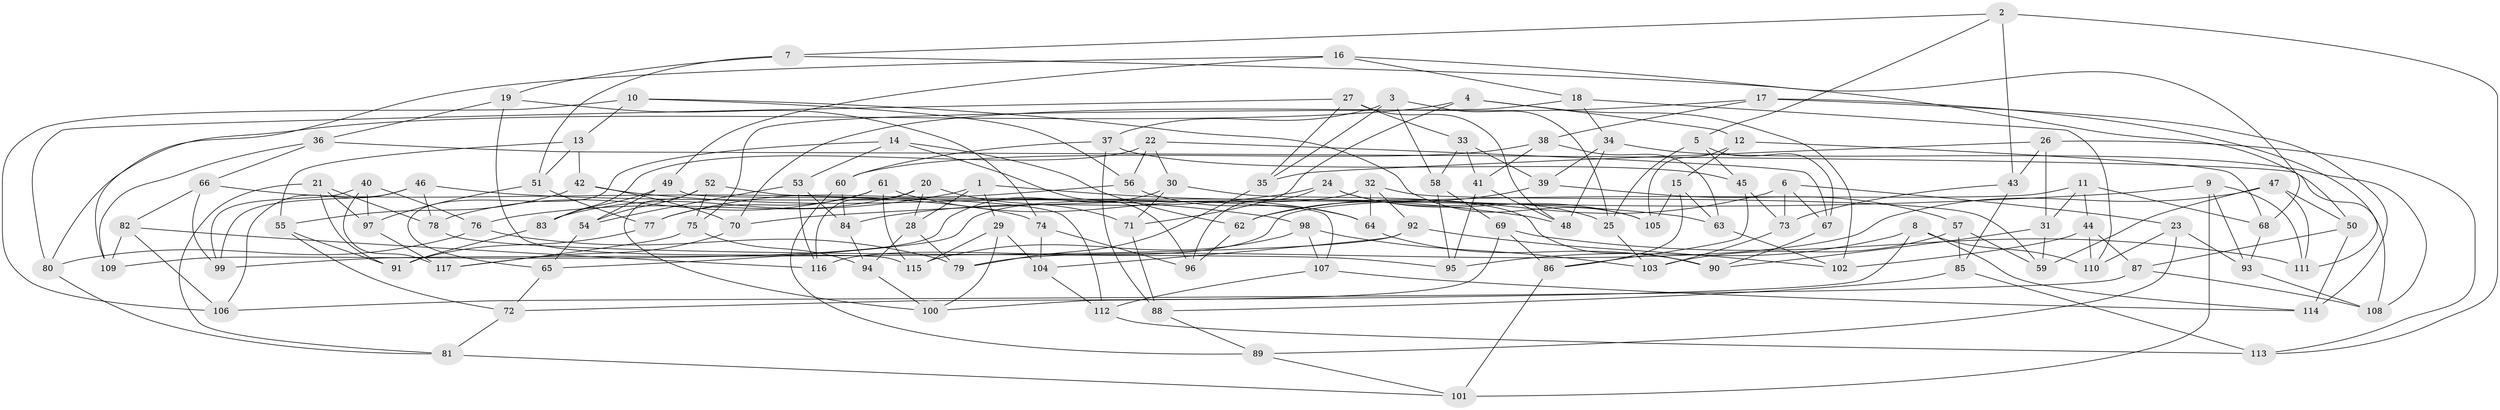// coarse degree distribution, {10: 0.012345679012345678, 8: 0.06172839506172839, 4: 0.6790123456790124, 7: 0.037037037037037035, 6: 0.14814814814814814, 3: 0.024691358024691357, 9: 0.012345679012345678, 5: 0.024691358024691357}
// Generated by graph-tools (version 1.1) at 2025/20/03/04/25 18:20:35]
// undirected, 117 vertices, 234 edges
graph export_dot {
graph [start="1"]
  node [color=gray90,style=filled];
  1;
  2;
  3;
  4;
  5;
  6;
  7;
  8;
  9;
  10;
  11;
  12;
  13;
  14;
  15;
  16;
  17;
  18;
  19;
  20;
  21;
  22;
  23;
  24;
  25;
  26;
  27;
  28;
  29;
  30;
  31;
  32;
  33;
  34;
  35;
  36;
  37;
  38;
  39;
  40;
  41;
  42;
  43;
  44;
  45;
  46;
  47;
  48;
  49;
  50;
  51;
  52;
  53;
  54;
  55;
  56;
  57;
  58;
  59;
  60;
  61;
  62;
  63;
  64;
  65;
  66;
  67;
  68;
  69;
  70;
  71;
  72;
  73;
  74;
  75;
  76;
  77;
  78;
  79;
  80;
  81;
  82;
  83;
  84;
  85;
  86;
  87;
  88;
  89;
  90;
  91;
  92;
  93;
  94;
  95;
  96;
  97;
  98;
  99;
  100;
  101;
  102;
  103;
  104;
  105;
  106;
  107;
  108;
  109;
  110;
  111;
  112;
  113;
  114;
  115;
  116;
  117;
  1 -- 28;
  1 -- 48;
  1 -- 76;
  1 -- 29;
  2 -- 5;
  2 -- 43;
  2 -- 7;
  2 -- 113;
  3 -- 37;
  3 -- 35;
  3 -- 58;
  3 -- 25;
  4 -- 12;
  4 -- 102;
  4 -- 71;
  4 -- 80;
  5 -- 25;
  5 -- 45;
  5 -- 67;
  6 -- 62;
  6 -- 67;
  6 -- 73;
  6 -- 23;
  7 -- 50;
  7 -- 19;
  7 -- 51;
  8 -- 114;
  8 -- 72;
  8 -- 95;
  8 -- 110;
  9 -- 93;
  9 -- 111;
  9 -- 101;
  9 -- 70;
  10 -- 56;
  10 -- 106;
  10 -- 105;
  10 -- 13;
  11 -- 68;
  11 -- 44;
  11 -- 31;
  11 -- 116;
  12 -- 105;
  12 -- 68;
  12 -- 15;
  13 -- 55;
  13 -- 51;
  13 -- 42;
  14 -- 53;
  14 -- 65;
  14 -- 62;
  14 -- 96;
  15 -- 63;
  15 -- 105;
  15 -- 86;
  16 -- 68;
  16 -- 49;
  16 -- 18;
  16 -- 109;
  17 -- 70;
  17 -- 38;
  17 -- 114;
  17 -- 111;
  18 -- 110;
  18 -- 34;
  18 -- 75;
  19 -- 36;
  19 -- 74;
  19 -- 115;
  20 -- 28;
  20 -- 71;
  20 -- 83;
  20 -- 116;
  21 -- 91;
  21 -- 81;
  21 -- 97;
  21 -- 78;
  22 -- 83;
  22 -- 30;
  22 -- 67;
  22 -- 56;
  23 -- 110;
  23 -- 89;
  23 -- 93;
  24 -- 105;
  24 -- 25;
  24 -- 96;
  24 -- 84;
  25 -- 103;
  26 -- 35;
  26 -- 43;
  26 -- 113;
  26 -- 31;
  27 -- 80;
  27 -- 48;
  27 -- 35;
  27 -- 33;
  28 -- 94;
  28 -- 79;
  29 -- 104;
  29 -- 115;
  29 -- 100;
  30 -- 90;
  30 -- 71;
  30 -- 109;
  31 -- 90;
  31 -- 59;
  32 -- 65;
  32 -- 64;
  32 -- 92;
  32 -- 59;
  33 -- 58;
  33 -- 39;
  33 -- 41;
  34 -- 39;
  34 -- 108;
  34 -- 48;
  35 -- 79;
  36 -- 109;
  36 -- 108;
  36 -- 66;
  37 -- 88;
  37 -- 60;
  37 -- 45;
  38 -- 41;
  38 -- 63;
  38 -- 60;
  39 -- 57;
  39 -- 62;
  40 -- 76;
  40 -- 117;
  40 -- 99;
  40 -- 97;
  41 -- 95;
  41 -- 48;
  42 -- 98;
  42 -- 55;
  42 -- 70;
  43 -- 73;
  43 -- 85;
  44 -- 110;
  44 -- 87;
  44 -- 102;
  45 -- 73;
  45 -- 86;
  46 -- 106;
  46 -- 63;
  46 -- 99;
  46 -- 78;
  47 -- 59;
  47 -- 111;
  47 -- 79;
  47 -- 50;
  49 -- 107;
  49 -- 54;
  49 -- 83;
  50 -- 87;
  50 -- 114;
  51 -- 97;
  51 -- 77;
  52 -- 112;
  52 -- 75;
  52 -- 100;
  52 -- 54;
  53 -- 84;
  53 -- 116;
  53 -- 54;
  54 -- 65;
  55 -- 91;
  55 -- 72;
  56 -- 64;
  56 -- 77;
  57 -- 103;
  57 -- 59;
  57 -- 85;
  58 -- 69;
  58 -- 95;
  60 -- 84;
  60 -- 89;
  61 -- 77;
  61 -- 78;
  61 -- 64;
  61 -- 115;
  62 -- 96;
  63 -- 102;
  64 -- 90;
  65 -- 72;
  66 -- 74;
  66 -- 99;
  66 -- 82;
  67 -- 90;
  68 -- 93;
  69 -- 100;
  69 -- 86;
  69 -- 111;
  70 -- 117;
  71 -- 88;
  72 -- 81;
  73 -- 103;
  74 -- 104;
  74 -- 96;
  75 -- 117;
  75 -- 94;
  76 -- 79;
  76 -- 80;
  77 -- 91;
  78 -- 95;
  80 -- 81;
  81 -- 101;
  82 -- 116;
  82 -- 109;
  82 -- 106;
  83 -- 91;
  84 -- 94;
  85 -- 113;
  85 -- 88;
  86 -- 101;
  87 -- 108;
  87 -- 106;
  88 -- 89;
  89 -- 101;
  92 -- 99;
  92 -- 102;
  92 -- 104;
  93 -- 108;
  94 -- 100;
  97 -- 117;
  98 -- 115;
  98 -- 103;
  98 -- 107;
  104 -- 112;
  107 -- 114;
  107 -- 112;
  112 -- 113;
}
